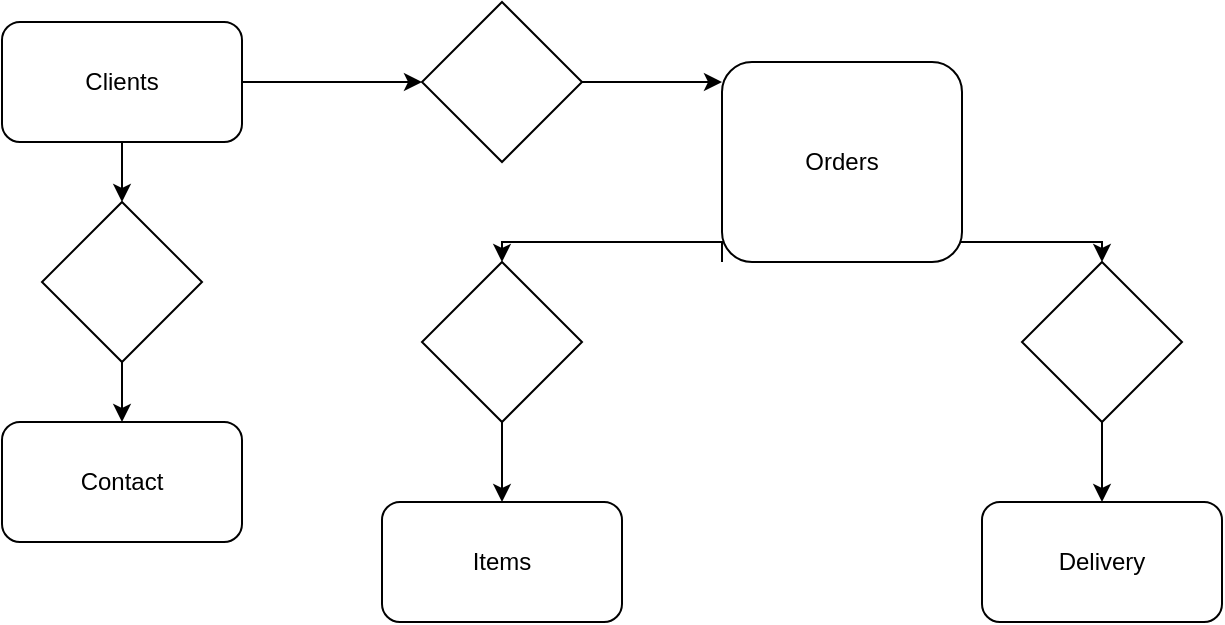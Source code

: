 <mxfile version="22.1.20" type="github">
  <diagram name="Page-1" id="TirgFx9YtodZcMTYf3aa">
    <mxGraphModel dx="954" dy="529" grid="1" gridSize="10" guides="1" tooltips="1" connect="1" arrows="1" fold="1" page="1" pageScale="1" pageWidth="850" pageHeight="1100" math="0" shadow="0">
      <root>
        <mxCell id="0" />
        <mxCell id="1" parent="0" />
        <mxCell id="eYpAsCzS3CUe_JjJ_ccd-33" value="Delivery" style="rounded=1;whiteSpace=wrap;html=1;" vertex="1" parent="1">
          <mxGeometry x="650" y="360" width="120" height="60" as="geometry" />
        </mxCell>
        <mxCell id="eYpAsCzS3CUe_JjJ_ccd-45" style="edgeStyle=orthogonalEdgeStyle;rounded=0;orthogonalLoop=1;jettySize=auto;html=1;exitX=1;exitY=0.5;exitDx=0;exitDy=0;entryX=0;entryY=0.5;entryDx=0;entryDy=0;" edge="1" parent="1" source="eYpAsCzS3CUe_JjJ_ccd-34" target="eYpAsCzS3CUe_JjJ_ccd-37">
          <mxGeometry relative="1" as="geometry" />
        </mxCell>
        <mxCell id="eYpAsCzS3CUe_JjJ_ccd-47" style="edgeStyle=orthogonalEdgeStyle;rounded=0;orthogonalLoop=1;jettySize=auto;html=1;exitX=0.5;exitY=1;exitDx=0;exitDy=0;entryX=0.5;entryY=0;entryDx=0;entryDy=0;" edge="1" parent="1" source="eYpAsCzS3CUe_JjJ_ccd-34" target="eYpAsCzS3CUe_JjJ_ccd-36">
          <mxGeometry relative="1" as="geometry" />
        </mxCell>
        <mxCell id="eYpAsCzS3CUe_JjJ_ccd-34" value="Clients" style="rounded=1;whiteSpace=wrap;html=1;" vertex="1" parent="1">
          <mxGeometry x="160" y="120" width="120" height="60" as="geometry" />
        </mxCell>
        <mxCell id="eYpAsCzS3CUe_JjJ_ccd-49" style="edgeStyle=orthogonalEdgeStyle;rounded=0;orthogonalLoop=1;jettySize=auto;html=1;exitX=0.5;exitY=1;exitDx=0;exitDy=0;entryX=0.5;entryY=0;entryDx=0;entryDy=0;" edge="1" parent="1" source="eYpAsCzS3CUe_JjJ_ccd-35" target="eYpAsCzS3CUe_JjJ_ccd-38">
          <mxGeometry relative="1" as="geometry">
            <Array as="points">
              <mxPoint x="580" y="230" />
              <mxPoint x="710" y="230" />
            </Array>
          </mxGeometry>
        </mxCell>
        <mxCell id="eYpAsCzS3CUe_JjJ_ccd-51" style="edgeStyle=orthogonalEdgeStyle;rounded=0;orthogonalLoop=1;jettySize=auto;html=1;exitX=0;exitY=1;exitDx=0;exitDy=0;" edge="1" parent="1" source="eYpAsCzS3CUe_JjJ_ccd-35" target="eYpAsCzS3CUe_JjJ_ccd-39">
          <mxGeometry relative="1" as="geometry">
            <Array as="points">
              <mxPoint x="520" y="230" />
              <mxPoint x="410" y="230" />
            </Array>
          </mxGeometry>
        </mxCell>
        <mxCell id="eYpAsCzS3CUe_JjJ_ccd-35" value="Orders" style="rounded=1;whiteSpace=wrap;html=1;" vertex="1" parent="1">
          <mxGeometry x="520" y="140" width="120" height="100" as="geometry" />
        </mxCell>
        <mxCell id="eYpAsCzS3CUe_JjJ_ccd-48" style="edgeStyle=orthogonalEdgeStyle;rounded=0;orthogonalLoop=1;jettySize=auto;html=1;exitX=0.5;exitY=1;exitDx=0;exitDy=0;entryX=0.5;entryY=0;entryDx=0;entryDy=0;" edge="1" parent="1" source="eYpAsCzS3CUe_JjJ_ccd-36" target="eYpAsCzS3CUe_JjJ_ccd-44">
          <mxGeometry relative="1" as="geometry" />
        </mxCell>
        <mxCell id="eYpAsCzS3CUe_JjJ_ccd-36" value="" style="rhombus;whiteSpace=wrap;html=1;" vertex="1" parent="1">
          <mxGeometry x="180" y="210" width="80" height="80" as="geometry" />
        </mxCell>
        <mxCell id="eYpAsCzS3CUe_JjJ_ccd-42" style="edgeStyle=orthogonalEdgeStyle;rounded=0;orthogonalLoop=1;jettySize=auto;html=1;" edge="1" parent="1" source="eYpAsCzS3CUe_JjJ_ccd-37">
          <mxGeometry relative="1" as="geometry">
            <mxPoint x="520" y="150" as="targetPoint" />
          </mxGeometry>
        </mxCell>
        <mxCell id="eYpAsCzS3CUe_JjJ_ccd-37" value="" style="rhombus;whiteSpace=wrap;html=1;" vertex="1" parent="1">
          <mxGeometry x="370" y="110" width="80" height="80" as="geometry" />
        </mxCell>
        <mxCell id="eYpAsCzS3CUe_JjJ_ccd-50" style="edgeStyle=orthogonalEdgeStyle;rounded=0;orthogonalLoop=1;jettySize=auto;html=1;exitX=0.5;exitY=1;exitDx=0;exitDy=0;entryX=0.5;entryY=0;entryDx=0;entryDy=0;" edge="1" parent="1" source="eYpAsCzS3CUe_JjJ_ccd-38" target="eYpAsCzS3CUe_JjJ_ccd-33">
          <mxGeometry relative="1" as="geometry" />
        </mxCell>
        <mxCell id="eYpAsCzS3CUe_JjJ_ccd-38" value="" style="rhombus;whiteSpace=wrap;html=1;" vertex="1" parent="1">
          <mxGeometry x="670" y="240" width="80" height="80" as="geometry" />
        </mxCell>
        <mxCell id="eYpAsCzS3CUe_JjJ_ccd-53" style="edgeStyle=orthogonalEdgeStyle;rounded=0;orthogonalLoop=1;jettySize=auto;html=1;exitX=0.5;exitY=1;exitDx=0;exitDy=0;" edge="1" parent="1" source="eYpAsCzS3CUe_JjJ_ccd-39" target="eYpAsCzS3CUe_JjJ_ccd-52">
          <mxGeometry relative="1" as="geometry" />
        </mxCell>
        <mxCell id="eYpAsCzS3CUe_JjJ_ccd-39" value="" style="rhombus;whiteSpace=wrap;html=1;" vertex="1" parent="1">
          <mxGeometry x="370" y="240" width="80" height="80" as="geometry" />
        </mxCell>
        <mxCell id="eYpAsCzS3CUe_JjJ_ccd-44" value="Contact" style="rounded=1;whiteSpace=wrap;html=1;" vertex="1" parent="1">
          <mxGeometry x="160" y="320" width="120" height="60" as="geometry" />
        </mxCell>
        <mxCell id="eYpAsCzS3CUe_JjJ_ccd-52" value="Items" style="rounded=1;whiteSpace=wrap;html=1;" vertex="1" parent="1">
          <mxGeometry x="350" y="360" width="120" height="60" as="geometry" />
        </mxCell>
      </root>
    </mxGraphModel>
  </diagram>
</mxfile>
